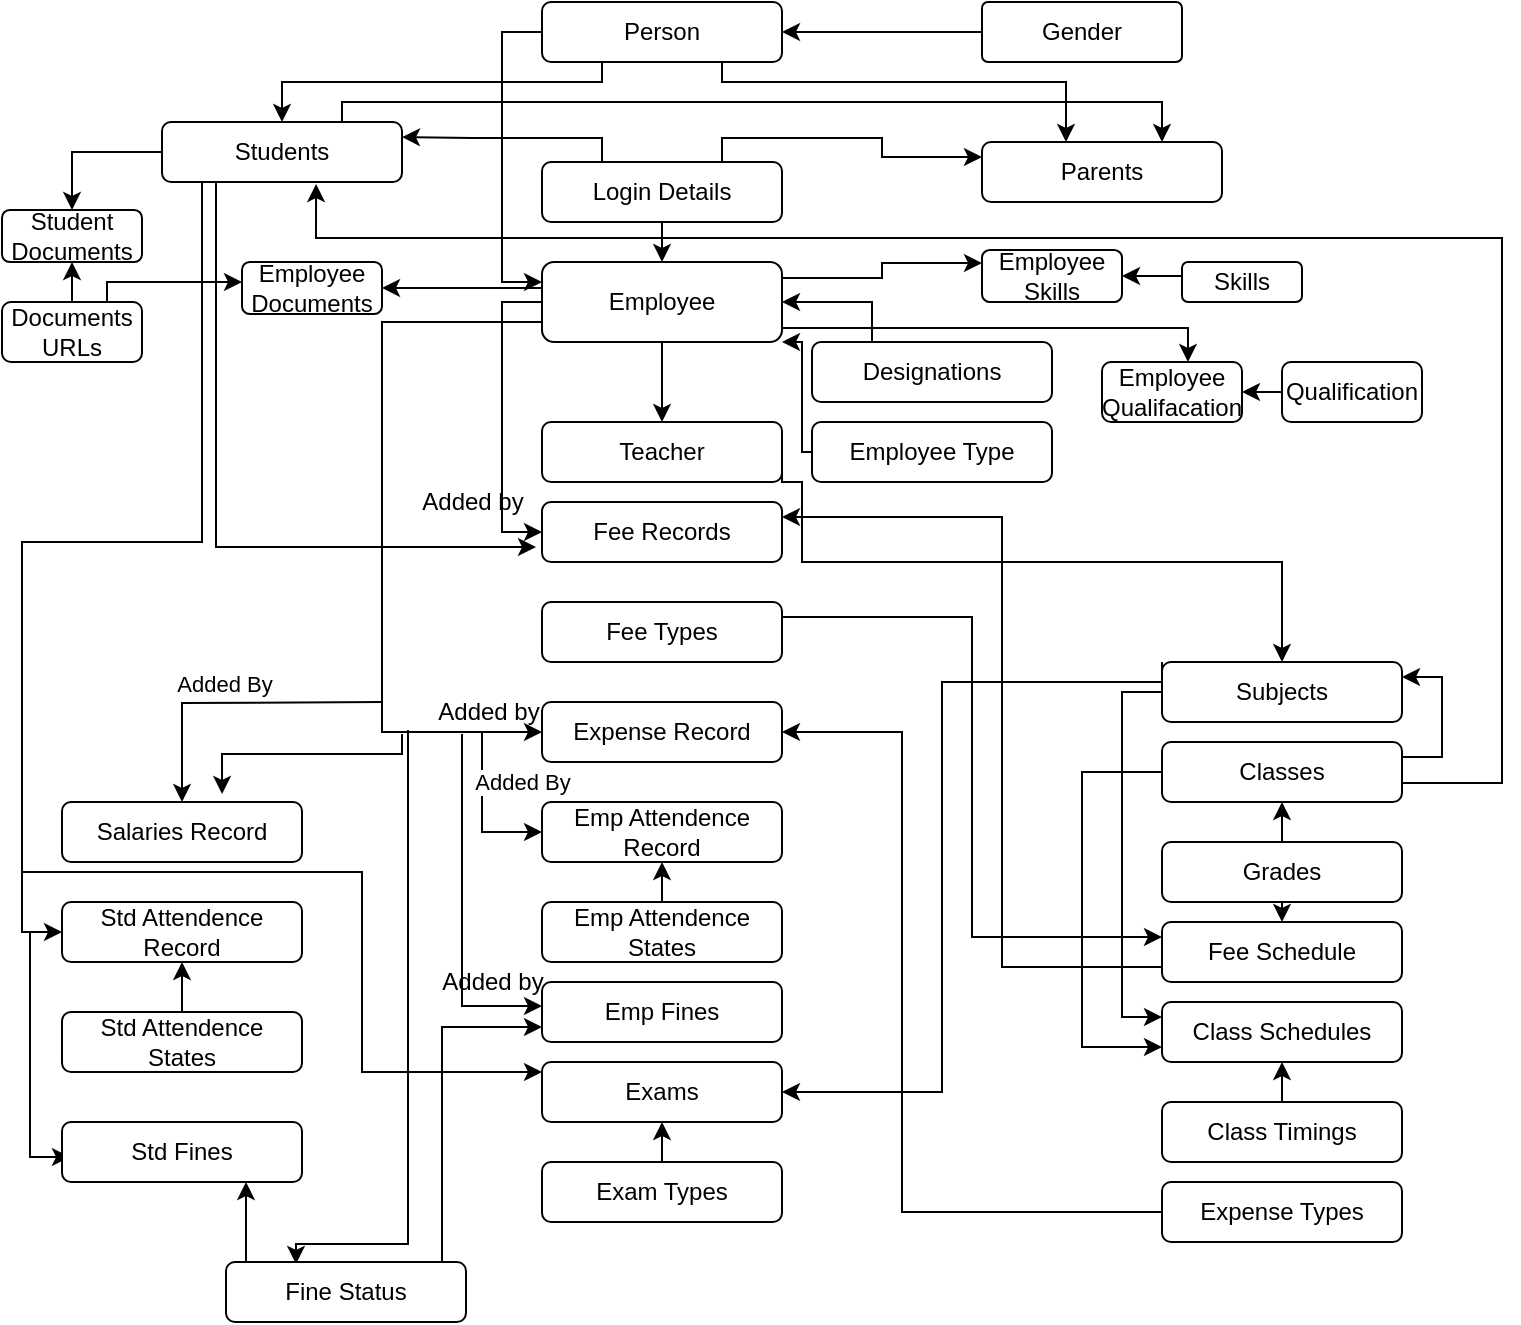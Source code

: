 <mxfile version="13.6.4"><diagram id="YSug94dMLqHUA_Jm6hvh" name="Page-1"><mxGraphModel dx="1240" dy="763" grid="1" gridSize="10" guides="1" tooltips="1" connect="1" arrows="1" fold="1" page="1" pageScale="1" pageWidth="850" pageHeight="1100" math="0" shadow="0"><root><mxCell id="0"/><mxCell id="1" parent="0"/><mxCell id="6GoB4c465wtEi5Gi1CA2-7" style="edgeStyle=orthogonalEdgeStyle;rounded=0;orthogonalLoop=1;jettySize=auto;html=1;exitX=0.75;exitY=1;exitDx=0;exitDy=0;entryX=0.35;entryY=0;entryDx=0;entryDy=0;entryPerimeter=0;" parent="1" source="bJ8AtzMZ4wRRiEy8LyRc-1" target="bJ8AtzMZ4wRRiEy8LyRc-12" edge="1"><mxGeometry relative="1" as="geometry"><Array as="points"><mxPoint x="410" y="70"/><mxPoint x="582" y="70"/></Array></mxGeometry></mxCell><mxCell id="6GoB4c465wtEi5Gi1CA2-27" style="edgeStyle=orthogonalEdgeStyle;rounded=0;orthogonalLoop=1;jettySize=auto;html=1;exitX=0.25;exitY=1;exitDx=0;exitDy=0;entryX=0.5;entryY=0;entryDx=0;entryDy=0;" parent="1" source="bJ8AtzMZ4wRRiEy8LyRc-1" target="bJ8AtzMZ4wRRiEy8LyRc-13" edge="1"><mxGeometry relative="1" as="geometry"><Array as="points"><mxPoint x="350" y="70"/><mxPoint x="190" y="70"/></Array></mxGeometry></mxCell><mxCell id="6GoB4c465wtEi5Gi1CA2-42" style="edgeStyle=orthogonalEdgeStyle;rounded=0;orthogonalLoop=1;jettySize=auto;html=1;exitX=0;exitY=0.5;exitDx=0;exitDy=0;entryX=0;entryY=0.25;entryDx=0;entryDy=0;" parent="1" source="bJ8AtzMZ4wRRiEy8LyRc-1" target="bJ8AtzMZ4wRRiEy8LyRc-9" edge="1"><mxGeometry relative="1" as="geometry"/></mxCell><mxCell id="bJ8AtzMZ4wRRiEy8LyRc-1" value="Person" style="rounded=1;whiteSpace=wrap;html=1;" parent="1" vertex="1"><mxGeometry x="320" y="30" width="120" height="30" as="geometry"/></mxCell><mxCell id="bJ8AtzMZ4wRRiEy8LyRc-8" style="edgeStyle=orthogonalEdgeStyle;rounded=0;orthogonalLoop=1;jettySize=auto;html=1;exitX=0.5;exitY=1;exitDx=0;exitDy=0;" parent="1" edge="1"><mxGeometry relative="1" as="geometry"><mxPoint x="380" y="180" as="sourcePoint"/><mxPoint x="380" y="180" as="targetPoint"/></mxGeometry></mxCell><mxCell id="6GoB4c465wtEi5Gi1CA2-40" style="edgeStyle=orthogonalEdgeStyle;rounded=0;orthogonalLoop=1;jettySize=auto;html=1;exitX=0.5;exitY=1;exitDx=0;exitDy=0;entryX=0.5;entryY=0;entryDx=0;entryDy=0;" parent="1" source="bJ8AtzMZ4wRRiEy8LyRc-9" target="bJ8AtzMZ4wRRiEy8LyRc-23" edge="1"><mxGeometry relative="1" as="geometry"/></mxCell><mxCell id="6GoB4c465wtEi5Gi1CA2-41" style="edgeStyle=orthogonalEdgeStyle;rounded=0;orthogonalLoop=1;jettySize=auto;html=1;exitX=0;exitY=0.5;exitDx=0;exitDy=0;entryX=0;entryY=0.5;entryDx=0;entryDy=0;" parent="1" source="bJ8AtzMZ4wRRiEy8LyRc-9" target="bJ8AtzMZ4wRRiEy8LyRc-25" edge="1"><mxGeometry relative="1" as="geometry"/></mxCell><mxCell id="6GoB4c465wtEi5Gi1CA2-46" style="edgeStyle=orthogonalEdgeStyle;rounded=0;orthogonalLoop=1;jettySize=auto;html=1;exitX=0;exitY=0.75;exitDx=0;exitDy=0;entryX=0;entryY=0.5;entryDx=0;entryDy=0;" parent="1" source="bJ8AtzMZ4wRRiEy8LyRc-9" target="bJ8AtzMZ4wRRiEy8LyRc-29" edge="1"><mxGeometry relative="1" as="geometry"><Array as="points"><mxPoint x="240" y="190"/><mxPoint x="240" y="395"/></Array></mxGeometry></mxCell><mxCell id="wyKamGcC0aIJ6HD6el_6-18" style="edgeStyle=orthogonalEdgeStyle;rounded=0;orthogonalLoop=1;jettySize=auto;html=1;exitX=1;exitY=0.25;exitDx=0;exitDy=0;entryX=0;entryY=0.25;entryDx=0;entryDy=0;" parent="1" source="bJ8AtzMZ4wRRiEy8LyRc-9" target="wyKamGcC0aIJ6HD6el_6-15" edge="1"><mxGeometry relative="1" as="geometry"><Array as="points"><mxPoint x="440" y="168"/><mxPoint x="490" y="168"/></Array></mxGeometry></mxCell><mxCell id="wyKamGcC0aIJ6HD6el_6-24" style="edgeStyle=orthogonalEdgeStyle;rounded=0;orthogonalLoop=1;jettySize=auto;html=1;exitX=1;exitY=0.25;exitDx=0;exitDy=0;entryX=0.614;entryY=-0.1;entryDx=0;entryDy=0;entryPerimeter=0;elbow=vertical;" parent="1" edge="1"><mxGeometry relative="1" as="geometry"><mxPoint x="440" y="173" as="sourcePoint"/><mxPoint x="642.98" y="210" as="targetPoint"/><Array as="points"><mxPoint x="440" y="193"/><mxPoint x="643" y="193"/></Array></mxGeometry></mxCell><mxCell id="qBuYblOaweO7g5JqDPss-16" style="edgeStyle=orthogonalEdgeStyle;rounded=0;orthogonalLoop=1;jettySize=auto;html=1;exitX=0;exitY=0.5;exitDx=0;exitDy=0;entryX=1;entryY=0.5;entryDx=0;entryDy=0;" parent="1" source="bJ8AtzMZ4wRRiEy8LyRc-9" target="qBuYblOaweO7g5JqDPss-15" edge="1"><mxGeometry relative="1" as="geometry"><Array as="points"><mxPoint x="320" y="173"/></Array></mxGeometry></mxCell><mxCell id="bJ8AtzMZ4wRRiEy8LyRc-9" value="Employee" style="rounded=1;whiteSpace=wrap;html=1;" parent="1" vertex="1"><mxGeometry x="320" y="160" width="120" height="40" as="geometry"/></mxCell><mxCell id="6GoB4c465wtEi5Gi1CA2-35" style="edgeStyle=orthogonalEdgeStyle;rounded=0;orthogonalLoop=1;jettySize=auto;html=1;exitX=0;exitY=0.5;exitDx=0;exitDy=0;entryX=1;entryY=1;entryDx=0;entryDy=0;" parent="1" source="bJ8AtzMZ4wRRiEy8LyRc-10" target="bJ8AtzMZ4wRRiEy8LyRc-9" edge="1"><mxGeometry relative="1" as="geometry"><mxPoint x="440" y="220" as="targetPoint"/><Array as="points"><mxPoint x="450" y="255"/><mxPoint x="450" y="200"/></Array></mxGeometry></mxCell><mxCell id="bJ8AtzMZ4wRRiEy8LyRc-10" value="Employee Type" style="rounded=1;whiteSpace=wrap;html=1;" parent="1" vertex="1"><mxGeometry x="455" y="240" width="120" height="30" as="geometry"/></mxCell><mxCell id="6GoB4c465wtEi5Gi1CA2-31" style="edgeStyle=orthogonalEdgeStyle;rounded=0;orthogonalLoop=1;jettySize=auto;html=1;exitX=0.25;exitY=0;exitDx=0;exitDy=0;entryX=1;entryY=0.25;entryDx=0;entryDy=0;" parent="1" source="bJ8AtzMZ4wRRiEy8LyRc-11" target="bJ8AtzMZ4wRRiEy8LyRc-13" edge="1"><mxGeometry relative="1" as="geometry"><mxPoint x="240" y="80" as="targetPoint"/><Array as="points"><mxPoint x="350" y="98"/><mxPoint x="285" y="98"/></Array></mxGeometry></mxCell><mxCell id="6GoB4c465wtEi5Gi1CA2-32" style="edgeStyle=orthogonalEdgeStyle;rounded=0;orthogonalLoop=1;jettySize=auto;html=1;exitX=0.75;exitY=0;exitDx=0;exitDy=0;entryX=0;entryY=0.25;entryDx=0;entryDy=0;" parent="1" source="bJ8AtzMZ4wRRiEy8LyRc-11" target="bJ8AtzMZ4wRRiEy8LyRc-12" edge="1"><mxGeometry relative="1" as="geometry"><Array as="points"><mxPoint x="410" y="98"/><mxPoint x="490" y="98"/></Array></mxGeometry></mxCell><mxCell id="6GoB4c465wtEi5Gi1CA2-33" style="edgeStyle=orthogonalEdgeStyle;rounded=0;orthogonalLoop=1;jettySize=auto;html=1;exitX=0.5;exitY=1;exitDx=0;exitDy=0;entryX=0.5;entryY=0;entryDx=0;entryDy=0;" parent="1" source="bJ8AtzMZ4wRRiEy8LyRc-11" target="bJ8AtzMZ4wRRiEy8LyRc-9" edge="1"><mxGeometry relative="1" as="geometry"/></mxCell><mxCell id="bJ8AtzMZ4wRRiEy8LyRc-11" value="Login Details" style="rounded=1;whiteSpace=wrap;html=1;" parent="1" vertex="1"><mxGeometry x="320" y="110" width="120" height="30" as="geometry"/></mxCell><mxCell id="bJ8AtzMZ4wRRiEy8LyRc-12" value="Parents" style="rounded=1;whiteSpace=wrap;html=1;" parent="1" vertex="1"><mxGeometry x="540" y="100" width="120" height="30" as="geometry"/></mxCell><mxCell id="6GoB4c465wtEi5Gi1CA2-52" style="edgeStyle=orthogonalEdgeStyle;rounded=0;orthogonalLoop=1;jettySize=auto;html=1;exitX=0.75;exitY=0;exitDx=0;exitDy=0;entryX=0.75;entryY=0;entryDx=0;entryDy=0;" parent="1" source="bJ8AtzMZ4wRRiEy8LyRc-13" target="bJ8AtzMZ4wRRiEy8LyRc-12" edge="1"><mxGeometry relative="1" as="geometry"><Array as="points"><mxPoint x="220" y="80"/><mxPoint x="630" y="80"/></Array></mxGeometry></mxCell><mxCell id="6GoB4c465wtEi5Gi1CA2-80" style="edgeStyle=orthogonalEdgeStyle;rounded=0;orthogonalLoop=1;jettySize=auto;html=1;exitX=0.25;exitY=1;exitDx=0;exitDy=0;entryX=0;entryY=0.5;entryDx=0;entryDy=0;" parent="1" edge="1"><mxGeometry relative="1" as="geometry"><Array as="points"><mxPoint x="150" y="120"/><mxPoint x="150" y="300"/><mxPoint x="60" y="300"/><mxPoint x="60" y="495"/></Array><mxPoint x="160" y="120" as="sourcePoint"/><mxPoint x="80" y="495" as="targetPoint"/></mxGeometry></mxCell><mxCell id="6GoB4c465wtEi5Gi1CA2-95" style="edgeStyle=orthogonalEdgeStyle;rounded=0;orthogonalLoop=1;jettySize=auto;html=1;exitX=0.5;exitY=1;exitDx=0;exitDy=0;entryX=0;entryY=0.75;entryDx=0;entryDy=0;" parent="1" edge="1"><mxGeometry relative="1" as="geometry"><mxPoint x="187" y="120" as="sourcePoint"/><mxPoint x="317" y="302.5" as="targetPoint"/><Array as="points"><mxPoint x="157" y="120"/><mxPoint x="157" y="303"/></Array></mxGeometry></mxCell><mxCell id="qBuYblOaweO7g5JqDPss-11" style="edgeStyle=orthogonalEdgeStyle;rounded=0;orthogonalLoop=1;jettySize=auto;html=1;exitX=0;exitY=0.5;exitDx=0;exitDy=0;entryX=0.5;entryY=0;entryDx=0;entryDy=0;" parent="1" source="bJ8AtzMZ4wRRiEy8LyRc-13" target="qBuYblOaweO7g5JqDPss-10" edge="1"><mxGeometry relative="1" as="geometry"/></mxCell><mxCell id="bJ8AtzMZ4wRRiEy8LyRc-13" value="Students" style="rounded=1;whiteSpace=wrap;html=1;" parent="1" vertex="1"><mxGeometry x="130" y="90" width="120" height="30" as="geometry"/></mxCell><mxCell id="6GoB4c465wtEi5Gi1CA2-34" style="edgeStyle=orthogonalEdgeStyle;rounded=0;orthogonalLoop=1;jettySize=auto;html=1;exitX=0.25;exitY=0;exitDx=0;exitDy=0;entryX=1;entryY=0.5;entryDx=0;entryDy=0;" parent="1" source="bJ8AtzMZ4wRRiEy8LyRc-21" target="bJ8AtzMZ4wRRiEy8LyRc-9" edge="1"><mxGeometry relative="1" as="geometry"/></mxCell><mxCell id="bJ8AtzMZ4wRRiEy8LyRc-21" value="Designations" style="rounded=1;whiteSpace=wrap;html=1;" parent="1" vertex="1"><mxGeometry x="455" y="200" width="120" height="30" as="geometry"/></mxCell><mxCell id="6GoB4c465wtEi5Gi1CA2-64" style="edgeStyle=orthogonalEdgeStyle;rounded=0;orthogonalLoop=1;jettySize=auto;html=1;exitX=1;exitY=0.75;exitDx=0;exitDy=0;entryX=0.5;entryY=0;entryDx=0;entryDy=0;" parent="1" source="bJ8AtzMZ4wRRiEy8LyRc-23" target="bJ8AtzMZ4wRRiEy8LyRc-24" edge="1"><mxGeometry relative="1" as="geometry"><Array as="points"><mxPoint x="440" y="270"/><mxPoint x="450" y="270"/><mxPoint x="450" y="310"/><mxPoint x="690" y="310"/></Array></mxGeometry></mxCell><mxCell id="bJ8AtzMZ4wRRiEy8LyRc-23" value="Teacher" style="rounded=1;whiteSpace=wrap;html=1;" parent="1" vertex="1"><mxGeometry x="320" y="240" width="120" height="30" as="geometry"/></mxCell><mxCell id="6GoB4c465wtEi5Gi1CA2-70" style="edgeStyle=orthogonalEdgeStyle;rounded=0;orthogonalLoop=1;jettySize=auto;html=1;exitX=0;exitY=0.5;exitDx=0;exitDy=0;entryX=0;entryY=0.25;entryDx=0;entryDy=0;" parent="1" source="bJ8AtzMZ4wRRiEy8LyRc-24" target="bJ8AtzMZ4wRRiEy8LyRc-41" edge="1"><mxGeometry relative="1" as="geometry"><mxPoint x="560" y="375" as="targetPoint"/></mxGeometry></mxCell><mxCell id="6GoB4c465wtEi5Gi1CA2-74" style="edgeStyle=orthogonalEdgeStyle;rounded=0;orthogonalLoop=1;jettySize=auto;html=1;exitX=0;exitY=0;exitDx=0;exitDy=0;entryX=1;entryY=0.5;entryDx=0;entryDy=0;" parent="1" source="bJ8AtzMZ4wRRiEy8LyRc-24" target="bJ8AtzMZ4wRRiEy8LyRc-27" edge="1"><mxGeometry relative="1" as="geometry"><Array as="points"><mxPoint x="630" y="370"/><mxPoint x="520" y="370"/><mxPoint x="520" y="575"/></Array></mxGeometry></mxCell><mxCell id="bJ8AtzMZ4wRRiEy8LyRc-24" value="Subjects" style="rounded=1;whiteSpace=wrap;html=1;" parent="1" vertex="1"><mxGeometry x="630" y="360" width="120" height="30" as="geometry"/></mxCell><mxCell id="bJ8AtzMZ4wRRiEy8LyRc-25" value="Fee Records" style="rounded=1;whiteSpace=wrap;html=1;" parent="1" vertex="1"><mxGeometry x="320" y="280" width="120" height="30" as="geometry"/></mxCell><mxCell id="6GoB4c465wtEi5Gi1CA2-75" style="edgeStyle=orthogonalEdgeStyle;rounded=0;orthogonalLoop=1;jettySize=auto;html=1;entryX=0.667;entryY=0;entryDx=0;entryDy=0;entryPerimeter=0;" parent="1" edge="1"><mxGeometry relative="1" as="geometry"><mxPoint x="250" y="396" as="sourcePoint"/><mxPoint x="160.04" y="426" as="targetPoint"/><Array as="points"><mxPoint x="250" y="406"/><mxPoint x="160" y="406"/></Array></mxGeometry></mxCell><mxCell id="6GoB4c465wtEi5Gi1CA2-92" style="edgeStyle=orthogonalEdgeStyle;rounded=0;orthogonalLoop=1;jettySize=auto;html=1;exitX=1;exitY=0.25;exitDx=0;exitDy=0;entryX=0;entryY=0.25;entryDx=0;entryDy=0;" parent="1" source="bJ8AtzMZ4wRRiEy8LyRc-26" target="bJ8AtzMZ4wRRiEy8LyRc-40" edge="1"><mxGeometry relative="1" as="geometry"/></mxCell><mxCell id="bJ8AtzMZ4wRRiEy8LyRc-26" value="Fee Types" style="rounded=1;whiteSpace=wrap;html=1;" parent="1" vertex="1"><mxGeometry x="320" y="330" width="120" height="30" as="geometry"/></mxCell><mxCell id="bJ8AtzMZ4wRRiEy8LyRc-27" value="Exams" style="rounded=1;whiteSpace=wrap;html=1;" parent="1" vertex="1"><mxGeometry x="320" y="560" width="120" height="30" as="geometry"/></mxCell><mxCell id="6GoB4c465wtEi5Gi1CA2-47" style="edgeStyle=orthogonalEdgeStyle;rounded=0;orthogonalLoop=1;jettySize=auto;html=1;exitX=0.5;exitY=0;exitDx=0;exitDy=0;entryX=0.5;entryY=1;entryDx=0;entryDy=0;" parent="1" source="bJ8AtzMZ4wRRiEy8LyRc-28" target="bJ8AtzMZ4wRRiEy8LyRc-27" edge="1"><mxGeometry relative="1" as="geometry"/></mxCell><mxCell id="wyKamGcC0aIJ6HD6el_6-7" value="" style="edgeStyle=orthogonalEdgeStyle;rounded=0;orthogonalLoop=1;jettySize=auto;html=1;exitX=0.1;exitY=1.15;exitDx=0;exitDy=0;exitPerimeter=0;entryX=0.5;entryY=0;entryDx=0;entryDy=0;" parent="1" edge="1"><mxGeometry relative="1" as="geometry"><mxPoint x="253" y="394" as="sourcePoint"/><mxPoint x="197" y="661" as="targetPoint"/><Array as="points"><mxPoint x="253" y="651"/><mxPoint x="197" y="651"/></Array></mxGeometry></mxCell><mxCell id="bJ8AtzMZ4wRRiEy8LyRc-28" value="Exam Types" style="rounded=1;whiteSpace=wrap;html=1;" parent="1" vertex="1"><mxGeometry x="320" y="610" width="120" height="30" as="geometry"/></mxCell><mxCell id="6GoB4c465wtEi5Gi1CA2-55" style="edgeStyle=orthogonalEdgeStyle;rounded=0;orthogonalLoop=1;jettySize=auto;html=1;entryX=0;entryY=0.5;entryDx=0;entryDy=0;" parent="1" target="bJ8AtzMZ4wRRiEy8LyRc-30" edge="1"><mxGeometry relative="1" as="geometry"><mxPoint x="290" y="395" as="sourcePoint"/><Array as="points"><mxPoint x="290" y="445"/></Array></mxGeometry></mxCell><mxCell id="6GoB4c465wtEi5Gi1CA2-89" value="Added By" style="edgeLabel;html=1;align=center;verticalAlign=middle;resizable=0;points=[];" parent="6GoB4c465wtEi5Gi1CA2-55" vertex="1" connectable="0"><mxGeometry y="4" relative="1" as="geometry"><mxPoint x="16" y="-15" as="offset"/></mxGeometry></mxCell><mxCell id="bJ8AtzMZ4wRRiEy8LyRc-29" value="Expense Record" style="rounded=1;whiteSpace=wrap;html=1;" parent="1" vertex="1"><mxGeometry x="320" y="380" width="120" height="30" as="geometry"/></mxCell><mxCell id="6GoB4c465wtEi5Gi1CA2-76" style="edgeStyle=orthogonalEdgeStyle;rounded=0;orthogonalLoop=1;jettySize=auto;html=1;" parent="1" target="bJ8AtzMZ4wRRiEy8LyRc-32" edge="1"><mxGeometry relative="1" as="geometry"><mxPoint x="240" y="380" as="sourcePoint"/></mxGeometry></mxCell><mxCell id="6GoB4c465wtEi5Gi1CA2-77" value="Added By" style="edgeLabel;html=1;align=center;verticalAlign=middle;resizable=0;points=[];" parent="6GoB4c465wtEi5Gi1CA2-76" vertex="1" connectable="0"><mxGeometry x="0.173" y="-3" relative="1" as="geometry"><mxPoint x="8" y="-7" as="offset"/></mxGeometry></mxCell><mxCell id="bJ8AtzMZ4wRRiEy8LyRc-30" value="Emp Attendence Record" style="rounded=1;whiteSpace=wrap;html=1;" parent="1" vertex="1"><mxGeometry x="320" y="430" width="120" height="30" as="geometry"/></mxCell><mxCell id="6GoB4c465wtEi5Gi1CA2-59" style="edgeStyle=orthogonalEdgeStyle;rounded=0;orthogonalLoop=1;jettySize=auto;html=1;exitX=0.5;exitY=0;exitDx=0;exitDy=0;entryX=0.5;entryY=1;entryDx=0;entryDy=0;" parent="1" source="bJ8AtzMZ4wRRiEy8LyRc-31" target="bJ8AtzMZ4wRRiEy8LyRc-30" edge="1"><mxGeometry relative="1" as="geometry"/></mxCell><mxCell id="6GoB4c465wtEi5Gi1CA2-60" style="edgeStyle=orthogonalEdgeStyle;rounded=0;orthogonalLoop=1;jettySize=auto;html=1;entryX=0;entryY=0.5;entryDx=0;entryDy=0;" parent="1" edge="1"><mxGeometry relative="1" as="geometry"><mxPoint x="280" y="396" as="sourcePoint"/><mxPoint x="320" y="532" as="targetPoint"/><Array as="points"><mxPoint x="280" y="532"/></Array></mxGeometry></mxCell><mxCell id="bJ8AtzMZ4wRRiEy8LyRc-31" value="Emp Attendence States" style="rounded=1;whiteSpace=wrap;html=1;" parent="1" vertex="1"><mxGeometry x="320" y="480" width="120" height="30" as="geometry"/></mxCell><mxCell id="bJ8AtzMZ4wRRiEy8LyRc-32" value="Salaries Record" style="rounded=1;whiteSpace=wrap;html=1;" parent="1" vertex="1"><mxGeometry x="80" y="430" width="120" height="30" as="geometry"/></mxCell><mxCell id="bJ8AtzMZ4wRRiEy8LyRc-33" value="Std Attendence Record" style="rounded=1;whiteSpace=wrap;html=1;" parent="1" vertex="1"><mxGeometry x="80" y="480" width="120" height="30" as="geometry"/></mxCell><mxCell id="6GoB4c465wtEi5Gi1CA2-78" style="edgeStyle=orthogonalEdgeStyle;rounded=0;orthogonalLoop=1;jettySize=auto;html=1;exitX=0.5;exitY=0;exitDx=0;exitDy=0;entryX=0.5;entryY=1;entryDx=0;entryDy=0;" parent="1" source="bJ8AtzMZ4wRRiEy8LyRc-34" target="bJ8AtzMZ4wRRiEy8LyRc-33" edge="1"><mxGeometry relative="1" as="geometry"/></mxCell><mxCell id="6GoB4c465wtEi5Gi1CA2-84" style="edgeStyle=orthogonalEdgeStyle;rounded=0;orthogonalLoop=1;jettySize=auto;html=1;entryX=0;entryY=0.75;entryDx=0;entryDy=0;" parent="1" edge="1"><mxGeometry relative="1" as="geometry"><mxPoint x="64" y="495" as="sourcePoint"/><mxPoint x="84" y="607.5" as="targetPoint"/><Array as="points"><mxPoint x="64" y="608"/></Array></mxGeometry></mxCell><mxCell id="bJ8AtzMZ4wRRiEy8LyRc-34" value="Std Attendence States" style="rounded=1;whiteSpace=wrap;html=1;" parent="1" vertex="1"><mxGeometry x="80" y="535" width="120" height="30" as="geometry"/></mxCell><mxCell id="bJ8AtzMZ4wRRiEy8LyRc-35" value="Std Fines" style="rounded=1;whiteSpace=wrap;html=1;" parent="1" vertex="1"><mxGeometry x="80" y="590" width="120" height="30" as="geometry"/></mxCell><mxCell id="6GoB4c465wtEi5Gi1CA2-65" style="edgeStyle=orthogonalEdgeStyle;rounded=0;orthogonalLoop=1;jettySize=auto;html=1;exitX=1;exitY=0.25;exitDx=0;exitDy=0;entryX=1;entryY=0.25;entryDx=0;entryDy=0;" parent="1" source="bJ8AtzMZ4wRRiEy8LyRc-38" target="bJ8AtzMZ4wRRiEy8LyRc-24" edge="1"><mxGeometry relative="1" as="geometry"/></mxCell><mxCell id="6GoB4c465wtEi5Gi1CA2-71" style="edgeStyle=orthogonalEdgeStyle;rounded=0;orthogonalLoop=1;jettySize=auto;html=1;exitX=0;exitY=0.5;exitDx=0;exitDy=0;entryX=0;entryY=0.75;entryDx=0;entryDy=0;" parent="1" source="bJ8AtzMZ4wRRiEy8LyRc-38" target="bJ8AtzMZ4wRRiEy8LyRc-41" edge="1"><mxGeometry relative="1" as="geometry"><Array as="points"><mxPoint x="590" y="415"/><mxPoint x="590" y="553"/></Array></mxGeometry></mxCell><mxCell id="6GoB4c465wtEi5Gi1CA2-90" style="edgeStyle=orthogonalEdgeStyle;rounded=0;orthogonalLoop=1;jettySize=auto;html=1;exitX=1;exitY=0.75;exitDx=0;exitDy=0;entryX=0.642;entryY=1.1;entryDx=0;entryDy=0;entryPerimeter=0;" parent="1" edge="1"><mxGeometry relative="1" as="geometry"><mxPoint x="207.04" y="121" as="targetPoint"/><mxPoint x="750" y="420.5" as="sourcePoint"/><Array as="points"><mxPoint x="800" y="421"/><mxPoint x="800" y="148"/><mxPoint x="207" y="148"/></Array></mxGeometry></mxCell><mxCell id="bJ8AtzMZ4wRRiEy8LyRc-38" value="Classes" style="rounded=1;whiteSpace=wrap;html=1;" parent="1" vertex="1"><mxGeometry x="630" y="400" width="120" height="30" as="geometry"/></mxCell><mxCell id="6GoB4c465wtEi5Gi1CA2-66" style="edgeStyle=orthogonalEdgeStyle;rounded=0;orthogonalLoop=1;jettySize=auto;html=1;exitX=0.5;exitY=0;exitDx=0;exitDy=0;entryX=0.5;entryY=1;entryDx=0;entryDy=0;" parent="1" source="bJ8AtzMZ4wRRiEy8LyRc-39" target="bJ8AtzMZ4wRRiEy8LyRc-38" edge="1"><mxGeometry relative="1" as="geometry"/></mxCell><mxCell id="6GoB4c465wtEi5Gi1CA2-67" style="edgeStyle=orthogonalEdgeStyle;rounded=0;orthogonalLoop=1;jettySize=auto;html=1;exitX=0.5;exitY=1;exitDx=0;exitDy=0;entryX=0.5;entryY=0;entryDx=0;entryDy=0;" parent="1" source="bJ8AtzMZ4wRRiEy8LyRc-39" target="bJ8AtzMZ4wRRiEy8LyRc-40" edge="1"><mxGeometry relative="1" as="geometry"/></mxCell><mxCell id="bJ8AtzMZ4wRRiEy8LyRc-39" value="Grades" style="rounded=1;whiteSpace=wrap;html=1;" parent="1" vertex="1"><mxGeometry x="630" y="450" width="120" height="30" as="geometry"/></mxCell><mxCell id="6GoB4c465wtEi5Gi1CA2-93" style="edgeStyle=orthogonalEdgeStyle;rounded=0;orthogonalLoop=1;jettySize=auto;html=1;exitX=0;exitY=0.75;exitDx=0;exitDy=0;entryX=1;entryY=0.25;entryDx=0;entryDy=0;" parent="1" source="bJ8AtzMZ4wRRiEy8LyRc-40" target="bJ8AtzMZ4wRRiEy8LyRc-25" edge="1"><mxGeometry relative="1" as="geometry"><Array as="points"><mxPoint x="550" y="513"/><mxPoint x="550" y="288"/></Array></mxGeometry></mxCell><mxCell id="bJ8AtzMZ4wRRiEy8LyRc-40" value="Fee Schedule" style="rounded=1;whiteSpace=wrap;html=1;" parent="1" vertex="1"><mxGeometry x="630" y="490" width="120" height="30" as="geometry"/></mxCell><mxCell id="bJ8AtzMZ4wRRiEy8LyRc-41" value="Class Schedules" style="rounded=1;whiteSpace=wrap;html=1;" parent="1" vertex="1"><mxGeometry x="630" y="530" width="120" height="30" as="geometry"/></mxCell><mxCell id="6GoB4c465wtEi5Gi1CA2-72" style="edgeStyle=orthogonalEdgeStyle;rounded=0;orthogonalLoop=1;jettySize=auto;html=1;exitX=0.5;exitY=0;exitDx=0;exitDy=0;entryX=0.5;entryY=1;entryDx=0;entryDy=0;" parent="1" source="bJ8AtzMZ4wRRiEy8LyRc-42" target="bJ8AtzMZ4wRRiEy8LyRc-41" edge="1"><mxGeometry relative="1" as="geometry"/></mxCell><mxCell id="bJ8AtzMZ4wRRiEy8LyRc-42" value="Class Timings" style="rounded=1;whiteSpace=wrap;html=1;" parent="1" vertex="1"><mxGeometry x="630" y="580" width="120" height="30" as="geometry"/></mxCell><mxCell id="6GoB4c465wtEi5Gi1CA2-73" style="edgeStyle=orthogonalEdgeStyle;rounded=0;orthogonalLoop=1;jettySize=auto;html=1;exitX=0;exitY=0.5;exitDx=0;exitDy=0;entryX=1;entryY=0.5;entryDx=0;entryDy=0;" parent="1" source="bJ8AtzMZ4wRRiEy8LyRc-43" target="bJ8AtzMZ4wRRiEy8LyRc-29" edge="1"><mxGeometry relative="1" as="geometry"><Array as="points"><mxPoint x="500" y="635"/><mxPoint x="500" y="395"/></Array></mxGeometry></mxCell><mxCell id="bJ8AtzMZ4wRRiEy8LyRc-43" value="Expense Types" style="rounded=1;whiteSpace=wrap;html=1;" parent="1" vertex="1"><mxGeometry x="630" y="620" width="120" height="30" as="geometry"/></mxCell><mxCell id="6GoB4c465wtEi5Gi1CA2-85" style="edgeStyle=orthogonalEdgeStyle;rounded=0;orthogonalLoop=1;jettySize=auto;html=1;" parent="1" edge="1"><mxGeometry relative="1" as="geometry"><mxPoint x="60" y="495" as="sourcePoint"/><mxPoint x="320" y="565" as="targetPoint"/><Array as="points"><mxPoint x="60" y="465"/><mxPoint x="230" y="465"/><mxPoint x="230" y="565"/><mxPoint x="320" y="565"/></Array></mxGeometry></mxCell><mxCell id="bJ8AtzMZ4wRRiEy8LyRc-44" value="Emp Fines" style="rounded=1;whiteSpace=wrap;html=1;" parent="1" vertex="1"><mxGeometry x="320" y="520" width="120" height="30" as="geometry"/></mxCell><mxCell id="6GoB4c465wtEi5Gi1CA2-21" style="edgeStyle=orthogonalEdgeStyle;rounded=0;orthogonalLoop=1;jettySize=auto;html=1;exitX=0.5;exitY=1;exitDx=0;exitDy=0;" parent="1" source="bJ8AtzMZ4wRRiEy8LyRc-11" target="bJ8AtzMZ4wRRiEy8LyRc-11" edge="1"><mxGeometry relative="1" as="geometry"/></mxCell><mxCell id="6GoB4c465wtEi5Gi1CA2-86" value="Added by" style="text;html=1;align=center;verticalAlign=middle;resizable=0;points=[];autosize=1;" parent="1" vertex="1"><mxGeometry x="250" y="270" width="70" height="20" as="geometry"/></mxCell><mxCell id="6GoB4c465wtEi5Gi1CA2-87" value="Added by" style="text;html=1;align=center;verticalAlign=middle;resizable=0;points=[];autosize=1;" parent="1" vertex="1"><mxGeometry x="258" y="375" width="70" height="20" as="geometry"/></mxCell><mxCell id="6GoB4c465wtEi5Gi1CA2-88" value="Added by" style="text;html=1;align=center;verticalAlign=middle;resizable=0;points=[];autosize=1;" parent="1" vertex="1"><mxGeometry x="260" y="510" width="70" height="20" as="geometry"/></mxCell><mxCell id="wyKamGcC0aIJ6HD6el_6-2" style="edgeStyle=orthogonalEdgeStyle;rounded=0;orthogonalLoop=1;jettySize=auto;html=1;exitX=0.25;exitY=0;exitDx=0;exitDy=0;entryX=0.75;entryY=1;entryDx=0;entryDy=0;" parent="1" edge="1"><mxGeometry relative="1" as="geometry"><mxPoint x="194" y="660" as="sourcePoint"/><mxPoint x="172" y="620" as="targetPoint"/><Array as="points"><mxPoint x="172" y="660"/></Array></mxGeometry></mxCell><mxCell id="wyKamGcC0aIJ6HD6el_6-1" value="Fine Status" style="rounded=1;whiteSpace=wrap;html=1;" parent="1" vertex="1"><mxGeometry x="162" y="660" width="120" height="30" as="geometry"/></mxCell><mxCell id="wyKamGcC0aIJ6HD6el_6-14" style="edgeStyle=orthogonalEdgeStyle;rounded=0;orthogonalLoop=1;jettySize=auto;html=1;exitX=0.75;exitY=0;exitDx=0;exitDy=0;entryX=0;entryY=0.75;entryDx=0;entryDy=0;" parent="1" source="wyKamGcC0aIJ6HD6el_6-1" target="bJ8AtzMZ4wRRiEy8LyRc-44" edge="1"><mxGeometry relative="1" as="geometry"><mxPoint x="290" y="540" as="targetPoint"/><Array as="points"><mxPoint x="270" y="660"/><mxPoint x="270" y="543"/></Array></mxGeometry></mxCell><mxCell id="wyKamGcC0aIJ6HD6el_6-15" value="Employee Skills" style="rounded=1;whiteSpace=wrap;html=1;" parent="1" vertex="1"><mxGeometry x="540" y="154" width="70" height="26" as="geometry"/></mxCell><mxCell id="qBuYblOaweO7g5JqDPss-9" style="edgeStyle=orthogonalEdgeStyle;rounded=0;orthogonalLoop=1;jettySize=auto;html=1;exitX=0;exitY=0.5;exitDx=0;exitDy=0;entryX=1;entryY=0.5;entryDx=0;entryDy=0;" parent="1" source="wyKamGcC0aIJ6HD6el_6-16" target="wyKamGcC0aIJ6HD6el_6-15" edge="1"><mxGeometry relative="1" as="geometry"><Array as="points"><mxPoint x="640" y="167"/></Array></mxGeometry></mxCell><mxCell id="wyKamGcC0aIJ6HD6el_6-16" value="Skills" style="rounded=1;whiteSpace=wrap;html=1;" parent="1" vertex="1"><mxGeometry x="640" y="160" width="60" height="20" as="geometry"/></mxCell><mxCell id="wyKamGcC0aIJ6HD6el_6-19" value="Employee Qualifacation" style="rounded=1;whiteSpace=wrap;html=1;" parent="1" vertex="1"><mxGeometry x="600" y="210" width="70" height="30" as="geometry"/></mxCell><mxCell id="wyKamGcC0aIJ6HD6el_6-21" style="edgeStyle=orthogonalEdgeStyle;rounded=0;orthogonalLoop=1;jettySize=auto;html=1;exitX=0;exitY=0.5;exitDx=0;exitDy=0;entryX=1;entryY=0.5;entryDx=0;entryDy=0;" parent="1" source="wyKamGcC0aIJ6HD6el_6-20" target="wyKamGcC0aIJ6HD6el_6-19" edge="1"><mxGeometry relative="1" as="geometry"/></mxCell><mxCell id="wyKamGcC0aIJ6HD6el_6-20" value="Qualification" style="rounded=1;whiteSpace=wrap;html=1;" parent="1" vertex="1"><mxGeometry x="690" y="210" width="70" height="30" as="geometry"/></mxCell><mxCell id="qBuYblOaweO7g5JqDPss-10" value="Student Documents" style="rounded=1;whiteSpace=wrap;html=1;" parent="1" vertex="1"><mxGeometry x="50" y="134" width="70" height="26" as="geometry"/></mxCell><mxCell id="qBuYblOaweO7g5JqDPss-13" style="edgeStyle=orthogonalEdgeStyle;rounded=0;orthogonalLoop=1;jettySize=auto;html=1;exitX=0.5;exitY=0;exitDx=0;exitDy=0;entryX=0.5;entryY=1;entryDx=0;entryDy=0;" parent="1" source="qBuYblOaweO7g5JqDPss-12" target="qBuYblOaweO7g5JqDPss-10" edge="1"><mxGeometry relative="1" as="geometry"/></mxCell><mxCell id="qBuYblOaweO7g5JqDPss-17" style="edgeStyle=orthogonalEdgeStyle;rounded=0;orthogonalLoop=1;jettySize=auto;html=1;exitX=0.75;exitY=0;exitDx=0;exitDy=0;" parent="1" source="qBuYblOaweO7g5JqDPss-12" edge="1"><mxGeometry relative="1" as="geometry"><mxPoint x="170" y="170" as="targetPoint"/><Array as="points"><mxPoint x="103" y="170"/></Array></mxGeometry></mxCell><mxCell id="qBuYblOaweO7g5JqDPss-12" value="Documents URLs" style="rounded=1;whiteSpace=wrap;html=1;" parent="1" vertex="1"><mxGeometry x="50" y="180" width="70" height="30" as="geometry"/></mxCell><mxCell id="qBuYblOaweO7g5JqDPss-15" value="Employee Documents" style="rounded=1;whiteSpace=wrap;html=1;" parent="1" vertex="1"><mxGeometry x="170" y="160" width="70" height="26" as="geometry"/></mxCell><mxCell id="Dlmw2CM41Zex3Vi5E-KY-1" value="" style="endArrow=classic;html=1;exitX=1;exitY=0.25;exitDx=0;exitDy=0;" parent="1" source="bJ8AtzMZ4wRRiEy8LyRc-1" edge="1"><mxGeometry width="50" height="50" relative="1" as="geometry"><mxPoint x="410" y="400" as="sourcePoint"/><mxPoint x="440" y="37.5" as="targetPoint"/></mxGeometry></mxCell><mxCell id="Dlmw2CM41Zex3Vi5E-KY-4" value="Gender" style="rounded=1;arcSize=10;whiteSpace=wrap;html=1;align=center;" parent="1" vertex="1"><mxGeometry x="540" y="30" width="100" height="30" as="geometry"/></mxCell><mxCell id="Dlmw2CM41Zex3Vi5E-KY-5" value="" style="endArrow=classic;html=1;entryX=1;entryY=0.5;entryDx=0;entryDy=0;" parent="1" target="bJ8AtzMZ4wRRiEy8LyRc-1" edge="1"><mxGeometry width="50" height="50" relative="1" as="geometry"><mxPoint x="540" y="45" as="sourcePoint"/><mxPoint x="540" y="42" as="targetPoint"/></mxGeometry></mxCell></root></mxGraphModel></diagram></mxfile>